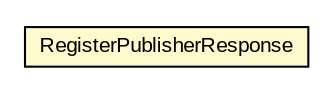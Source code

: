 #!/usr/local/bin/dot
#
# Class diagram 
# Generated by UMLGraph version R5_6-24-gf6e263 (http://www.umlgraph.org/)
#

digraph G {
	edge [fontname="arial",fontsize=10,labelfontname="arial",labelfontsize=10];
	node [fontname="arial",fontsize=10,shape=plaintext];
	nodesep=0.25;
	ranksep=0.5;
	// org.oasis_open.docs.wsn.br_2.RegisterPublisherResponse
	c956492 [label=<<table title="org.oasis_open.docs.wsn.br_2.RegisterPublisherResponse" border="0" cellborder="1" cellspacing="0" cellpadding="2" port="p" bgcolor="lemonChiffon" href="./RegisterPublisherResponse.html">
		<tr><td><table border="0" cellspacing="0" cellpadding="1">
<tr><td align="center" balign="center"> RegisterPublisherResponse </td></tr>
		</table></td></tr>
		</table>>, URL="./RegisterPublisherResponse.html", fontname="arial", fontcolor="black", fontsize=10.0];
}

